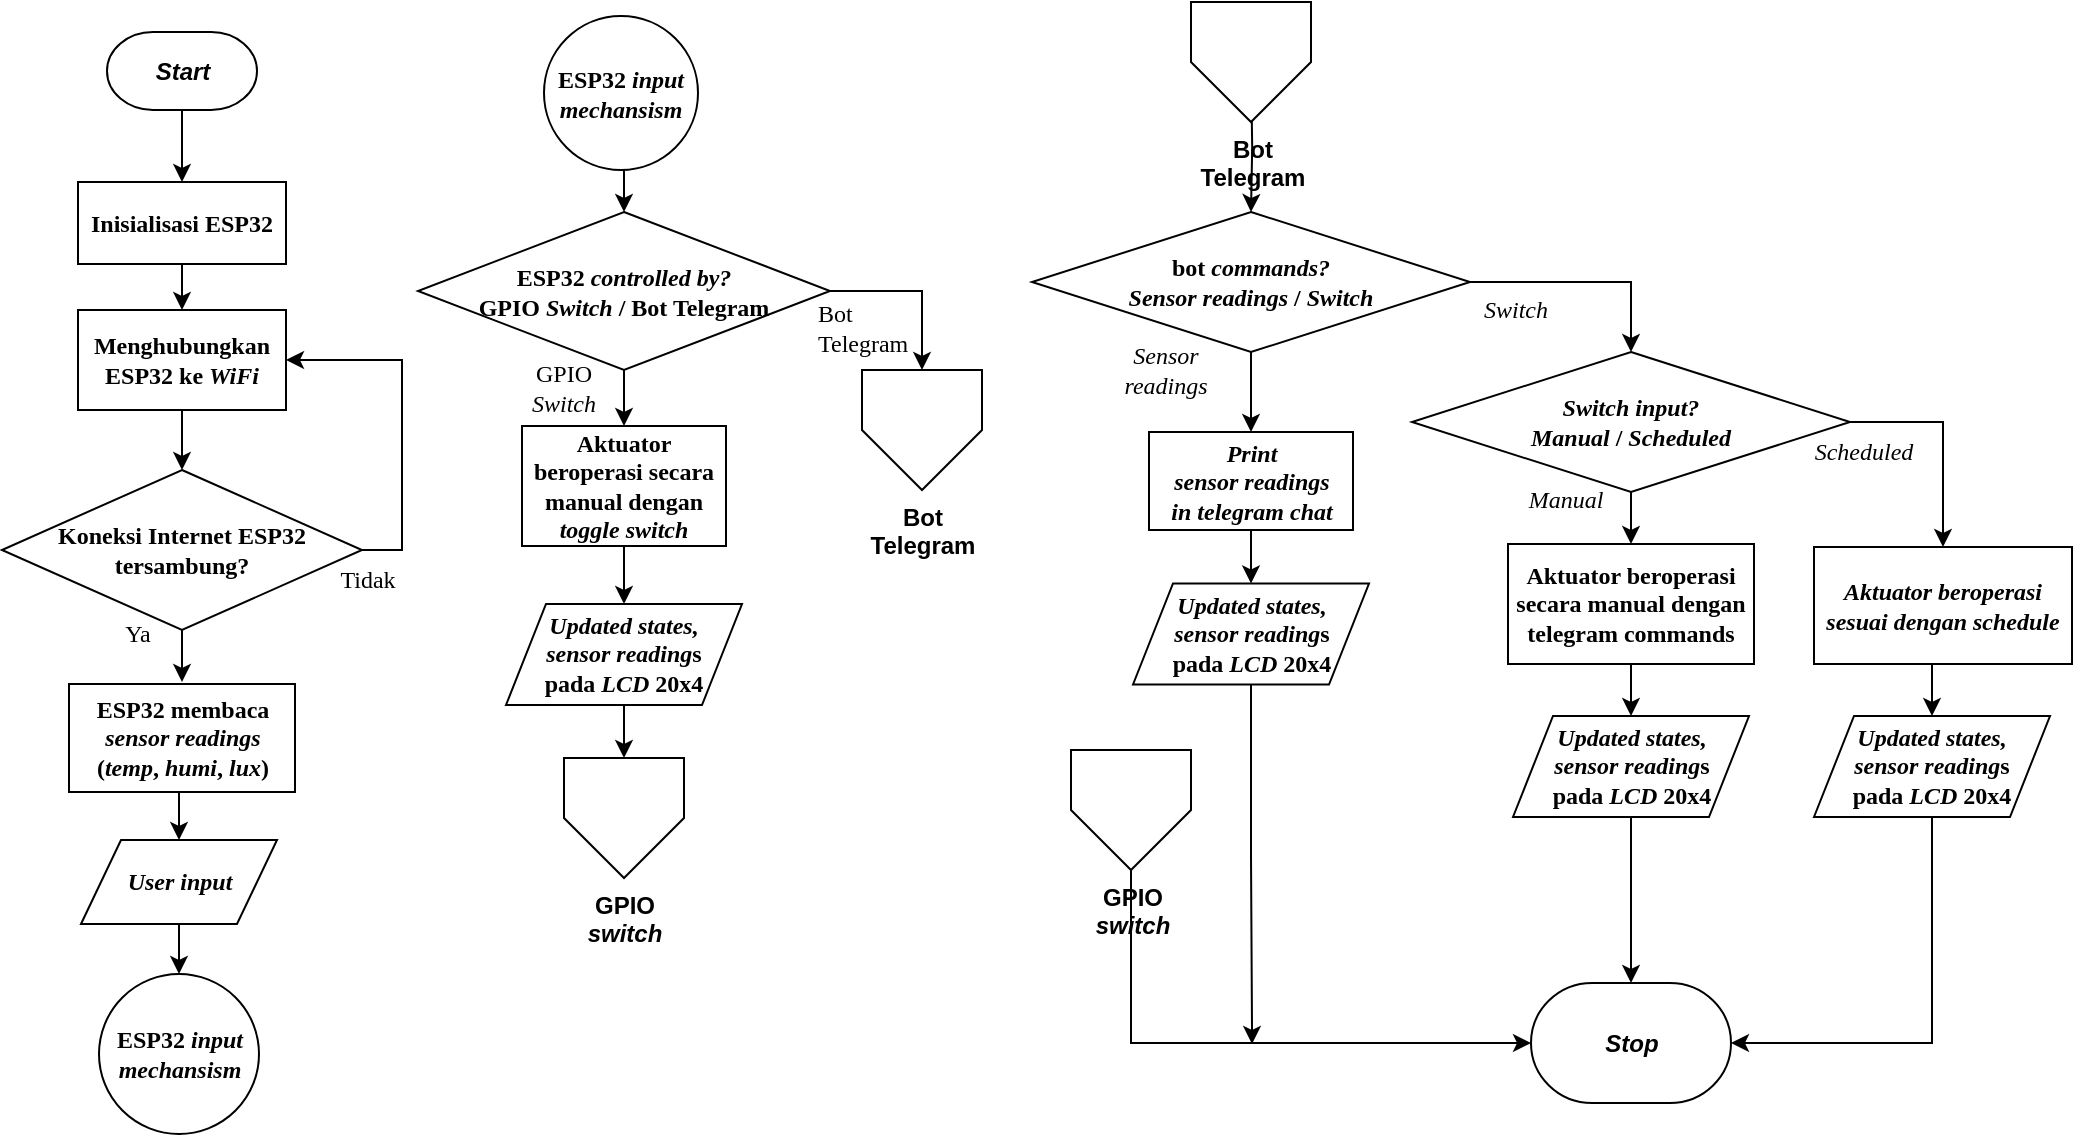 <mxfile version="21.1.5" type="device">
  <diagram id="wEyE0EljjdfhALlqWIyy" name="Halaman-1">
    <mxGraphModel dx="1105" dy="544" grid="0" gridSize="10" guides="1" tooltips="1" connect="1" arrows="1" fold="1" page="1" pageScale="1" pageWidth="1169" pageHeight="827" math="0" shadow="0">
      <root>
        <mxCell id="0" />
        <mxCell id="1" parent="0" />
        <mxCell id="iNC4TQKwrpO1AQcwmITD-32" style="edgeStyle=orthogonalEdgeStyle;rounded=0;orthogonalLoop=1;jettySize=auto;html=1;exitX=0.5;exitY=1;exitDx=0;exitDy=0;exitPerimeter=0;entryX=0.5;entryY=0;entryDx=0;entryDy=0;fontFamily=Times New Roman;" parent="1" source="iNC4TQKwrpO1AQcwmITD-3" target="iNC4TQKwrpO1AQcwmITD-4" edge="1">
          <mxGeometry relative="1" as="geometry" />
        </mxCell>
        <mxCell id="iNC4TQKwrpO1AQcwmITD-3" value="&lt;i&gt;&lt;b&gt;Start&lt;/b&gt;&lt;/i&gt;" style="strokeWidth=1;html=1;shape=mxgraph.flowchart.terminator;whiteSpace=wrap;" parent="1" vertex="1">
          <mxGeometry x="62.5" y="21" width="75" height="39" as="geometry" />
        </mxCell>
        <mxCell id="iNC4TQKwrpO1AQcwmITD-33" style="edgeStyle=orthogonalEdgeStyle;rounded=0;orthogonalLoop=1;jettySize=auto;html=1;exitX=0.5;exitY=1;exitDx=0;exitDy=0;entryX=0.5;entryY=0;entryDx=0;entryDy=0;fontFamily=Times New Roman;" parent="1" source="iNC4TQKwrpO1AQcwmITD-4" target="iNC4TQKwrpO1AQcwmITD-6" edge="1">
          <mxGeometry relative="1" as="geometry" />
        </mxCell>
        <mxCell id="iNC4TQKwrpO1AQcwmITD-4" value="&lt;b&gt;&lt;font face=&quot;Times New Roman&quot;&gt;Inisialisasi ESP32&lt;/font&gt;&lt;/b&gt;" style="rounded=0;whiteSpace=wrap;html=1;" parent="1" vertex="1">
          <mxGeometry x="48" y="96" width="104" height="41" as="geometry" />
        </mxCell>
        <mxCell id="iNC4TQKwrpO1AQcwmITD-34" style="edgeStyle=orthogonalEdgeStyle;rounded=0;orthogonalLoop=1;jettySize=auto;html=1;exitX=0.5;exitY=1;exitDx=0;exitDy=0;entryX=0.5;entryY=0;entryDx=0;entryDy=0;entryPerimeter=0;fontFamily=Times New Roman;" parent="1" source="iNC4TQKwrpO1AQcwmITD-6" target="iNC4TQKwrpO1AQcwmITD-8" edge="1">
          <mxGeometry relative="1" as="geometry" />
        </mxCell>
        <mxCell id="iNC4TQKwrpO1AQcwmITD-6" value="&lt;b&gt;&lt;font face=&quot;Times New Roman&quot;&gt;Menghubungkan ESP32 ke &lt;i&gt;WiFi&lt;/i&gt;&lt;br&gt;&lt;/font&gt;&lt;/b&gt;" style="rounded=0;whiteSpace=wrap;html=1;" parent="1" vertex="1">
          <mxGeometry x="48" y="160" width="104" height="50" as="geometry" />
        </mxCell>
        <mxCell id="iNC4TQKwrpO1AQcwmITD-30" style="edgeStyle=orthogonalEdgeStyle;rounded=0;orthogonalLoop=1;jettySize=auto;html=1;exitX=0.5;exitY=1;exitDx=0;exitDy=0;fontFamily=Times New Roman;entryX=0.5;entryY=0;entryDx=0;entryDy=0;" parent="1" source="iNC4TQKwrpO1AQcwmITD-7" target="HlXd1qT1jkH5dcbXWJ3G-3" edge="1">
          <mxGeometry relative="1" as="geometry">
            <mxPoint x="103.5" y="452" as="targetPoint" />
          </mxGeometry>
        </mxCell>
        <mxCell id="iNC4TQKwrpO1AQcwmITD-7" value="&lt;font face=&quot;Times New Roman&quot;&gt;&lt;b&gt;ESP32 membaca&lt;br&gt;&lt;i&gt;sensor readings&lt;br&gt;&lt;/i&gt;(&lt;i&gt;temp&lt;/i&gt;, &lt;i&gt;humi&lt;/i&gt;, &lt;i&gt;lux&lt;/i&gt;)&lt;br&gt;&lt;/b&gt;&lt;/font&gt;" style="rounded=0;whiteSpace=wrap;html=1;" parent="1" vertex="1">
          <mxGeometry x="43.5" y="347" width="113" height="54" as="geometry" />
        </mxCell>
        <mxCell id="iNC4TQKwrpO1AQcwmITD-36" style="edgeStyle=orthogonalEdgeStyle;rounded=0;orthogonalLoop=1;jettySize=auto;html=1;exitX=1;exitY=0.5;exitDx=0;exitDy=0;exitPerimeter=0;entryX=1;entryY=0.5;entryDx=0;entryDy=0;fontFamily=Times New Roman;" parent="1" source="iNC4TQKwrpO1AQcwmITD-8" target="iNC4TQKwrpO1AQcwmITD-6" edge="1">
          <mxGeometry relative="1" as="geometry" />
        </mxCell>
        <mxCell id="iNC4TQKwrpO1AQcwmITD-58" style="edgeStyle=orthogonalEdgeStyle;rounded=0;orthogonalLoop=1;jettySize=auto;html=1;exitX=0.5;exitY=1;exitDx=0;exitDy=0;exitPerimeter=0;fontFamily=Times New Roman;entryX=0.5;entryY=0;entryDx=0;entryDy=0;" parent="1" source="iNC4TQKwrpO1AQcwmITD-8" edge="1">
          <mxGeometry relative="1" as="geometry">
            <mxPoint x="100.0" y="346" as="targetPoint" />
          </mxGeometry>
        </mxCell>
        <mxCell id="iNC4TQKwrpO1AQcwmITD-8" value="&lt;b&gt;&lt;font face=&quot;Times New Roman&quot;&gt;Koneksi Internet ESP32 tersambung?&lt;/font&gt;&lt;/b&gt;" style="strokeWidth=1;html=1;shape=mxgraph.flowchart.decision;whiteSpace=wrap;" parent="1" vertex="1">
          <mxGeometry x="10" y="240" width="180" height="80" as="geometry" />
        </mxCell>
        <mxCell id="iNC4TQKwrpO1AQcwmITD-31" style="edgeStyle=orthogonalEdgeStyle;rounded=0;orthogonalLoop=1;jettySize=auto;html=1;exitX=0.5;exitY=1;exitDx=0;exitDy=0;exitPerimeter=0;entryX=0.5;entryY=0;entryDx=0;entryDy=0;fontFamily=Times New Roman;" parent="1" source="iNC4TQKwrpO1AQcwmITD-12" target="iNC4TQKwrpO1AQcwmITD-24" edge="1">
          <mxGeometry relative="1" as="geometry" />
        </mxCell>
        <mxCell id="iNC4TQKwrpO1AQcwmITD-94" style="edgeStyle=orthogonalEdgeStyle;rounded=0;orthogonalLoop=1;jettySize=auto;html=1;exitX=1;exitY=0.5;exitDx=0;exitDy=0;exitPerimeter=0;fontFamily=Times New Roman;entryX=0.5;entryY=0;entryDx=0;entryDy=0;" parent="1" source="iNC4TQKwrpO1AQcwmITD-12" target="HlXd1qT1jkH5dcbXWJ3G-53" edge="1">
          <mxGeometry relative="1" as="geometry">
            <mxPoint x="467.5" y="190" as="targetPoint" />
          </mxGeometry>
        </mxCell>
        <mxCell id="iNC4TQKwrpO1AQcwmITD-12" value="&lt;div&gt;&lt;b&gt;&lt;font face=&quot;Times New Roman&quot;&gt;ESP32&lt;/font&gt;&lt;/b&gt;&lt;b&gt;&lt;font face=&quot;Times New Roman&quot;&gt; &lt;/font&gt;&lt;/b&gt;&lt;i&gt;&lt;b&gt;&lt;font face=&quot;Times New Roman&quot;&gt;controlled &lt;/font&gt;&lt;/b&gt;&lt;b&gt;&lt;font face=&quot;Times New Roman&quot;&gt;by?&lt;/font&gt;&lt;/b&gt;&lt;/i&gt;&lt;/div&gt;&lt;div&gt;&lt;b&gt;&lt;font face=&quot;Times New Roman&quot;&gt;GPIO &lt;i&gt;Switch&lt;/i&gt; / Bot Telegram&lt;br&gt;&lt;/font&gt;&lt;/b&gt;&lt;/div&gt;" style="strokeWidth=1;html=1;shape=mxgraph.flowchart.decision;whiteSpace=wrap;" parent="1" vertex="1">
          <mxGeometry x="218" y="111" width="206" height="79" as="geometry" />
        </mxCell>
        <mxCell id="HlXd1qT1jkH5dcbXWJ3G-16" style="edgeStyle=orthogonalEdgeStyle;rounded=0;orthogonalLoop=1;jettySize=auto;html=1;entryX=0.5;entryY=0;entryDx=0;entryDy=0;" parent="1" source="iNC4TQKwrpO1AQcwmITD-13" target="GGrTqqdoMvf6s02qWDhr-1" edge="1">
          <mxGeometry relative="1" as="geometry" />
        </mxCell>
        <mxCell id="iNC4TQKwrpO1AQcwmITD-13" value="&lt;div&gt;&lt;b&gt;&lt;font face=&quot;Times New Roman&quot;&gt;bot &lt;/font&gt;&lt;/b&gt;&lt;i&gt;&lt;b&gt;&lt;font face=&quot;Times New Roman&quot;&gt;commands?&lt;/font&gt;&lt;/b&gt;&lt;/i&gt;&lt;/div&gt;&lt;div&gt;&lt;b&gt;&lt;font face=&quot;Times New Roman&quot;&gt;&lt;i&gt;Sensor readings&lt;/i&gt; / &lt;i&gt;Switch&lt;/i&gt; &lt;br&gt;&lt;/font&gt;&lt;/b&gt;&lt;/div&gt;" style="strokeWidth=1;html=1;shape=mxgraph.flowchart.decision;whiteSpace=wrap;" parent="1" vertex="1">
          <mxGeometry x="525" y="111" width="219" height="70" as="geometry" />
        </mxCell>
        <mxCell id="iNC4TQKwrpO1AQcwmITD-19" value="&lt;i&gt;&lt;b&gt;Stop&lt;/b&gt;&lt;/i&gt;" style="strokeWidth=1;html=1;shape=mxgraph.flowchart.terminator;whiteSpace=wrap;" parent="1" vertex="1">
          <mxGeometry x="774.5" y="496.5" width="100" height="60" as="geometry" />
        </mxCell>
        <mxCell id="iNC4TQKwrpO1AQcwmITD-39" style="edgeStyle=orthogonalEdgeStyle;rounded=0;orthogonalLoop=1;jettySize=auto;html=1;exitX=0.5;exitY=1;exitDx=0;exitDy=0;entryX=0.5;entryY=0;entryDx=0;entryDy=0;fontFamily=Times New Roman;" parent="1" source="iNC4TQKwrpO1AQcwmITD-24" target="iNC4TQKwrpO1AQcwmITD-25" edge="1">
          <mxGeometry relative="1" as="geometry" />
        </mxCell>
        <mxCell id="iNC4TQKwrpO1AQcwmITD-24" value="&lt;font face=&quot;Times New Roman&quot;&gt;&lt;b&gt;Aktuator beroperasi secara manual dengan &lt;i&gt;toggle switch&lt;br&gt;&lt;/i&gt;&lt;/b&gt;&lt;/font&gt;" style="rounded=0;whiteSpace=wrap;html=1;" parent="1" vertex="1">
          <mxGeometry x="270" y="218" width="102" height="60" as="geometry" />
        </mxCell>
        <mxCell id="iNC4TQKwrpO1AQcwmITD-40" style="edgeStyle=orthogonalEdgeStyle;rounded=0;orthogonalLoop=1;jettySize=auto;html=1;exitX=0.5;exitY=1;exitDx=0;exitDy=0;entryX=0.5;entryY=0;entryDx=0;entryDy=0;fontFamily=Times New Roman;" parent="1" source="iNC4TQKwrpO1AQcwmITD-25" target="HlXd1qT1jkH5dcbXWJ3G-55" edge="1">
          <mxGeometry relative="1" as="geometry">
            <mxPoint x="321" y="391.5" as="targetPoint" />
          </mxGeometry>
        </mxCell>
        <mxCell id="iNC4TQKwrpO1AQcwmITD-25" value="&lt;div&gt;&lt;b&gt;&lt;font face=&quot;Times New Roman&quot;&gt;&lt;i&gt;Updated states, &lt;br&gt;sensor reading&lt;/i&gt;s&lt;br&gt; pada &lt;i&gt;LCD&lt;/i&gt; 20x4&lt;br&gt;&lt;/font&gt;&lt;/b&gt;&lt;/div&gt;&lt;b&gt;&lt;font face=&quot;Times New Roman&quot;&gt;&lt;/font&gt;&lt;/b&gt;" style="shape=parallelogram;perimeter=parallelogramPerimeter;whiteSpace=wrap;html=1;fixedSize=1;shadow=0;rounded=0;sketch=0;gradientColor=none;strokeWidth=1;" parent="1" vertex="1">
          <mxGeometry x="262" y="307" width="118" height="50.5" as="geometry" />
        </mxCell>
        <mxCell id="iNC4TQKwrpO1AQcwmITD-50" style="edgeStyle=orthogonalEdgeStyle;rounded=0;orthogonalLoop=1;jettySize=auto;html=1;exitX=0.5;exitY=1;exitDx=0;exitDy=0;fontFamily=Times New Roman;entryX=0;entryY=0.5;entryDx=0;entryDy=0;entryPerimeter=0;" parent="1" source="HlXd1qT1jkH5dcbXWJ3G-56" target="iNC4TQKwrpO1AQcwmITD-19" edge="1">
          <mxGeometry relative="1" as="geometry">
            <mxPoint x="563.5" y="466.5" as="sourcePoint" />
          </mxGeometry>
        </mxCell>
        <mxCell id="iNC4TQKwrpO1AQcwmITD-60" value="Ya" style="text;html=1;strokeColor=none;fillColor=none;align=center;verticalAlign=middle;whiteSpace=wrap;rounded=0;shadow=0;sketch=0;strokeWidth=1;fontFamily=Times New Roman;" parent="1" vertex="1">
          <mxGeometry x="48" y="307" width="60" height="30" as="geometry" />
        </mxCell>
        <mxCell id="iNC4TQKwrpO1AQcwmITD-66" value="GPIO &lt;i&gt;Switch&lt;/i&gt;" style="text;html=1;strokeColor=none;fillColor=none;align=center;verticalAlign=middle;whiteSpace=wrap;rounded=0;shadow=0;sketch=0;strokeWidth=1;fontFamily=Times New Roman;" parent="1" vertex="1">
          <mxGeometry x="261" y="183.5" width="60" height="30" as="geometry" />
        </mxCell>
        <mxCell id="iNC4TQKwrpO1AQcwmITD-68" value="&lt;div align=&quot;left&quot;&gt;Bot Telegram&lt;br&gt;&lt;/div&gt;" style="text;html=1;strokeColor=none;fillColor=none;align=center;verticalAlign=middle;whiteSpace=wrap;rounded=0;shadow=0;sketch=0;strokeWidth=1;fontFamily=Times New Roman;" parent="1" vertex="1">
          <mxGeometry x="417" y="153.5" width="60" height="30" as="geometry" />
        </mxCell>
        <mxCell id="iNC4TQKwrpO1AQcwmITD-90" value="Tidak" style="text;html=1;strokeColor=none;fillColor=none;align=center;verticalAlign=middle;whiteSpace=wrap;rounded=0;shadow=0;sketch=0;strokeWidth=1;fontFamily=Times New Roman;" parent="1" vertex="1">
          <mxGeometry x="163" y="280" width="60" height="30" as="geometry" />
        </mxCell>
        <mxCell id="HlXd1qT1jkH5dcbXWJ3G-3" value="&lt;i&gt;&lt;font face=&quot;Times New Roman&quot;&gt;&lt;b&gt;User input&lt;br&gt;&lt;/b&gt;&lt;/font&gt;&lt;/i&gt;" style="shape=parallelogram;perimeter=parallelogramPerimeter;whiteSpace=wrap;html=1;fixedSize=1;shadow=0;rounded=0;sketch=0;gradientColor=none;strokeWidth=1;" parent="1" vertex="1">
          <mxGeometry x="49.5" y="425" width="98" height="42" as="geometry" />
        </mxCell>
        <mxCell id="HlXd1qT1jkH5dcbXWJ3G-7" style="edgeStyle=orthogonalEdgeStyle;rounded=0;orthogonalLoop=1;jettySize=auto;html=1;exitX=0.5;exitY=1;exitDx=0;exitDy=0;fontFamily=Times New Roman;entryX=0.5;entryY=0;entryDx=0;entryDy=0;" parent="1" source="HlXd1qT1jkH5dcbXWJ3G-3" target="HlXd1qT1jkH5dcbXWJ3G-9" edge="1">
          <mxGeometry relative="1" as="geometry">
            <mxPoint x="97.5" y="501" as="sourcePoint" />
            <mxPoint x="99" y="539" as="targetPoint" />
          </mxGeometry>
        </mxCell>
        <mxCell id="HlXd1qT1jkH5dcbXWJ3G-9" value="&lt;b&gt;&lt;font face=&quot;Times New Roman&quot;&gt;ESP32 &lt;i&gt;input mechansism&lt;br&gt;&lt;/i&gt;&lt;/font&gt;&lt;/b&gt;" style="ellipse;whiteSpace=wrap;html=1;aspect=fixed;" parent="1" vertex="1">
          <mxGeometry x="58.5" y="492" width="80" height="80" as="geometry" />
        </mxCell>
        <mxCell id="HlXd1qT1jkH5dcbXWJ3G-10" value="&lt;b&gt;&lt;font face=&quot;Times New Roman&quot;&gt;ESP32 &lt;i&gt;input mechansism&lt;br&gt;&lt;/i&gt;&lt;/font&gt;&lt;/b&gt;" style="ellipse;whiteSpace=wrap;html=1;aspect=fixed;" parent="1" vertex="1">
          <mxGeometry x="281" y="13" width="77" height="77" as="geometry" />
        </mxCell>
        <mxCell id="HlXd1qT1jkH5dcbXWJ3G-12" style="edgeStyle=orthogonalEdgeStyle;rounded=0;orthogonalLoop=1;jettySize=auto;html=1;exitX=0.5;exitY=1;exitDx=0;exitDy=0;entryX=0.5;entryY=0;entryDx=0;entryDy=0;fontFamily=Times New Roman;entryPerimeter=0;" parent="1" source="HlXd1qT1jkH5dcbXWJ3G-10" target="iNC4TQKwrpO1AQcwmITD-12" edge="1">
          <mxGeometry relative="1" as="geometry">
            <mxPoint x="331" y="49.5" as="sourcePoint" />
            <mxPoint x="331" y="103.5" as="targetPoint" />
          </mxGeometry>
        </mxCell>
        <mxCell id="HlXd1qT1jkH5dcbXWJ3G-17" style="edgeStyle=orthogonalEdgeStyle;rounded=0;orthogonalLoop=1;jettySize=auto;html=1;exitX=0.502;exitY=1.055;exitDx=0;exitDy=0;entryX=0.5;entryY=0;entryDx=0;entryDy=0;fontFamily=Times New Roman;entryPerimeter=0;exitPerimeter=0;" parent="1" target="iNC4TQKwrpO1AQcwmITD-13" edge="1">
          <mxGeometry relative="1" as="geometry">
            <mxPoint x="634.62" y="45.3" as="sourcePoint" />
            <mxPoint x="644.5" y="187.5" as="targetPoint" />
          </mxGeometry>
        </mxCell>
        <mxCell id="HlXd1qT1jkH5dcbXWJ3G-23" value="&lt;font face=&quot;Times New Roman&quot;&gt;&lt;i&gt;Sensor readings&lt;/i&gt;&lt;/font&gt;" style="text;html=1;strokeColor=none;fillColor=none;align=center;verticalAlign=middle;whiteSpace=wrap;rounded=0;shadow=0;sketch=0;strokeWidth=1;fontFamily=Times New Roman;" parent="1" vertex="1">
          <mxGeometry x="562" y="175" width="60" height="30" as="geometry" />
        </mxCell>
        <mxCell id="HlXd1qT1jkH5dcbXWJ3G-24" value="&lt;div&gt;&lt;i&gt;&lt;b&gt;&lt;font face=&quot;Times New Roman&quot;&gt;Switch input?&lt;/font&gt;&lt;/b&gt;&lt;/i&gt;&lt;/div&gt;&lt;div&gt;&lt;b&gt;&lt;font face=&quot;Times New Roman&quot;&gt;&lt;i&gt;Manual&lt;/i&gt; / &lt;i&gt;Scheduled&lt;/i&gt; &lt;br&gt;&lt;/font&gt;&lt;/b&gt;&lt;/div&gt;" style="strokeWidth=1;html=1;shape=mxgraph.flowchart.decision;whiteSpace=wrap;" parent="1" vertex="1">
          <mxGeometry x="715" y="181" width="219" height="70" as="geometry" />
        </mxCell>
        <mxCell id="HlXd1qT1jkH5dcbXWJ3G-25" style="edgeStyle=orthogonalEdgeStyle;rounded=0;orthogonalLoop=1;jettySize=auto;html=1;exitX=1;exitY=0.5;exitDx=0;exitDy=0;exitPerimeter=0;" parent="1" source="iNC4TQKwrpO1AQcwmITD-13" target="HlXd1qT1jkH5dcbXWJ3G-24" edge="1">
          <mxGeometry relative="1" as="geometry">
            <mxPoint x="644.5" y="191" as="sourcePoint" />
            <mxPoint x="644.5" y="233" as="targetPoint" />
          </mxGeometry>
        </mxCell>
        <mxCell id="HlXd1qT1jkH5dcbXWJ3G-26" value="&lt;i&gt;Switch&lt;/i&gt;" style="text;html=1;strokeColor=none;fillColor=none;align=center;verticalAlign=middle;whiteSpace=wrap;rounded=0;shadow=0;sketch=0;strokeWidth=1;fontFamily=Times New Roman;" parent="1" vertex="1">
          <mxGeometry x="737" y="145" width="60" height="30" as="geometry" />
        </mxCell>
        <mxCell id="HlXd1qT1jkH5dcbXWJ3G-52" style="edgeStyle=orthogonalEdgeStyle;rounded=0;orthogonalLoop=1;jettySize=auto;html=1;" parent="1" source="HlXd1qT1jkH5dcbXWJ3G-28" edge="1">
          <mxGeometry relative="1" as="geometry">
            <mxPoint x="635" y="527" as="targetPoint" />
            <Array as="points">
              <mxPoint x="635" y="433" />
              <mxPoint x="635" y="433" />
              <mxPoint x="635" y="519" />
            </Array>
          </mxGeometry>
        </mxCell>
        <mxCell id="HlXd1qT1jkH5dcbXWJ3G-28" value="&lt;div&gt;&lt;b&gt;&lt;font face=&quot;Times New Roman&quot;&gt;&lt;i&gt;Updated states, &lt;br&gt;sensor reading&lt;/i&gt;s&lt;br&gt; pada &lt;i&gt;LCD&lt;/i&gt; 20x4&lt;br&gt;&lt;/font&gt;&lt;/b&gt;&lt;/div&gt;&lt;b&gt;&lt;font face=&quot;Times New Roman&quot;&gt;&lt;/font&gt;&lt;/b&gt;" style="shape=parallelogram;perimeter=parallelogramPerimeter;whiteSpace=wrap;html=1;fixedSize=1;shadow=0;rounded=0;sketch=0;gradientColor=none;strokeWidth=1;" parent="1" vertex="1">
          <mxGeometry x="575.5" y="296.75" width="118" height="50.5" as="geometry" />
        </mxCell>
        <mxCell id="HlXd1qT1jkH5dcbXWJ3G-32" style="edgeStyle=orthogonalEdgeStyle;rounded=0;orthogonalLoop=1;jettySize=auto;html=1;entryX=0.5;entryY=0;entryDx=0;entryDy=0;fontFamily=Times New Roman;exitX=0.5;exitY=1;exitDx=0;exitDy=0;" parent="1" source="GGrTqqdoMvf6s02qWDhr-1" target="HlXd1qT1jkH5dcbXWJ3G-28" edge="1">
          <mxGeometry relative="1" as="geometry">
            <mxPoint x="554.5" y="326" as="sourcePoint" />
            <mxPoint x="394.5" y="376" as="targetPoint" />
          </mxGeometry>
        </mxCell>
        <mxCell id="HlXd1qT1jkH5dcbXWJ3G-35" style="edgeStyle=orthogonalEdgeStyle;rounded=0;orthogonalLoop=1;jettySize=auto;html=1;entryX=0.5;entryY=0;entryDx=0;entryDy=0;fontFamily=Times New Roman;exitX=0.5;exitY=1;exitDx=0;exitDy=0;exitPerimeter=0;" parent="1" source="HlXd1qT1jkH5dcbXWJ3G-24" target="GGrTqqdoMvf6s02qWDhr-3" edge="1">
          <mxGeometry relative="1" as="geometry">
            <mxPoint x="644.5" y="279" as="sourcePoint" />
            <mxPoint x="644.5" y="306.75" as="targetPoint" />
          </mxGeometry>
        </mxCell>
        <mxCell id="HlXd1qT1jkH5dcbXWJ3G-36" value="&lt;font face=&quot;Times New Roman&quot;&gt;&lt;b&gt;&lt;i&gt;Aktuator beroperasi sesuai dengan schedule&lt;/i&gt;&lt;br&gt;&lt;/b&gt;&lt;/font&gt;" style="rounded=0;whiteSpace=wrap;html=1;" parent="1" vertex="1">
          <mxGeometry x="916" y="278.5" width="129" height="58.5" as="geometry" />
        </mxCell>
        <mxCell id="HlXd1qT1jkH5dcbXWJ3G-37" value="&lt;font face=&quot;Times New Roman&quot;&gt;&lt;i&gt;Manual&lt;/i&gt; &lt;/font&gt;" style="text;html=1;strokeColor=none;fillColor=none;align=center;verticalAlign=middle;whiteSpace=wrap;rounded=0;shadow=0;sketch=0;strokeWidth=1;fontFamily=Times New Roman;" parent="1" vertex="1">
          <mxGeometry x="761.5" y="240" width="60" height="30" as="geometry" />
        </mxCell>
        <mxCell id="HlXd1qT1jkH5dcbXWJ3G-38" value="&lt;font face=&quot;Times New Roman&quot;&gt;&lt;i&gt;Scheduled&lt;/i&gt; &lt;/font&gt;" style="text;html=1;strokeColor=none;fillColor=none;align=center;verticalAlign=middle;whiteSpace=wrap;rounded=0;shadow=0;sketch=0;strokeWidth=1;fontFamily=Times New Roman;" parent="1" vertex="1">
          <mxGeometry x="911" y="216" width="60" height="30" as="geometry" />
        </mxCell>
        <mxCell id="HlXd1qT1jkH5dcbXWJ3G-39" style="edgeStyle=orthogonalEdgeStyle;rounded=0;orthogonalLoop=1;jettySize=auto;html=1;exitX=1;exitY=0.5;exitDx=0;exitDy=0;exitPerimeter=0;entryX=0.5;entryY=0;entryDx=0;entryDy=0;" parent="1" source="HlXd1qT1jkH5dcbXWJ3G-24" target="HlXd1qT1jkH5dcbXWJ3G-36" edge="1">
          <mxGeometry relative="1" as="geometry">
            <mxPoint x="955" y="210" as="sourcePoint" />
            <mxPoint x="1035.48" y="245" as="targetPoint" />
          </mxGeometry>
        </mxCell>
        <mxCell id="HlXd1qT1jkH5dcbXWJ3G-41" style="edgeStyle=orthogonalEdgeStyle;rounded=0;orthogonalLoop=1;jettySize=auto;html=1;exitX=0.5;exitY=1;exitDx=0;exitDy=0;entryX=0.5;entryY=0;entryDx=0;entryDy=0;fontFamily=Times New Roman;" parent="1" source="GGrTqqdoMvf6s02qWDhr-3" target="HlXd1qT1jkH5dcbXWJ3G-43" edge="1">
          <mxGeometry relative="1" as="geometry">
            <mxPoint x="810" y="340.5" as="sourcePoint" />
          </mxGeometry>
        </mxCell>
        <mxCell id="HlXd1qT1jkH5dcbXWJ3G-42" style="edgeStyle=orthogonalEdgeStyle;rounded=0;orthogonalLoop=1;jettySize=auto;html=1;exitX=0.5;exitY=1;exitDx=0;exitDy=0;entryX=0.5;entryY=0;entryDx=0;entryDy=0;fontFamily=Times New Roman;entryPerimeter=0;" parent="1" source="HlXd1qT1jkH5dcbXWJ3G-43" target="iNC4TQKwrpO1AQcwmITD-19" edge="1">
          <mxGeometry relative="1" as="geometry">
            <mxPoint x="794" y="448.5" as="targetPoint" />
          </mxGeometry>
        </mxCell>
        <mxCell id="HlXd1qT1jkH5dcbXWJ3G-43" value="&lt;div&gt;&lt;b&gt;&lt;font face=&quot;Times New Roman&quot;&gt;&lt;i&gt;Updated states, &lt;br&gt;sensor reading&lt;/i&gt;s&lt;br&gt; pada &lt;i&gt;LCD&lt;/i&gt; 20x4&lt;br&gt;&lt;/font&gt;&lt;/b&gt;&lt;/div&gt;&lt;b&gt;&lt;font face=&quot;Times New Roman&quot;&gt;&lt;/font&gt;&lt;/b&gt;" style="shape=parallelogram;perimeter=parallelogramPerimeter;whiteSpace=wrap;html=1;fixedSize=1;shadow=0;rounded=0;sketch=0;gradientColor=none;strokeWidth=1;" parent="1" vertex="1">
          <mxGeometry x="765.5" y="363" width="118" height="50.5" as="geometry" />
        </mxCell>
        <mxCell id="HlXd1qT1jkH5dcbXWJ3G-46" style="edgeStyle=orthogonalEdgeStyle;rounded=0;orthogonalLoop=1;jettySize=auto;html=1;exitX=0.5;exitY=1;exitDx=0;exitDy=0;entryX=0.5;entryY=0;entryDx=0;entryDy=0;fontFamily=Times New Roman;" parent="1" source="HlXd1qT1jkH5dcbXWJ3G-36" target="HlXd1qT1jkH5dcbXWJ3G-48" edge="1">
          <mxGeometry relative="1" as="geometry">
            <mxPoint x="980.5" y="366" as="sourcePoint" />
          </mxGeometry>
        </mxCell>
        <mxCell id="HlXd1qT1jkH5dcbXWJ3G-47" style="edgeStyle=orthogonalEdgeStyle;rounded=0;orthogonalLoop=1;jettySize=auto;html=1;exitX=0.5;exitY=1;exitDx=0;exitDy=0;entryX=1;entryY=0.5;entryDx=0;entryDy=0;fontFamily=Times New Roman;entryPerimeter=0;" parent="1" source="HlXd1qT1jkH5dcbXWJ3G-48" target="iNC4TQKwrpO1AQcwmITD-19" edge="1">
          <mxGeometry relative="1" as="geometry">
            <mxPoint x="975" y="389" as="sourcePoint" />
            <mxPoint x="944.5" y="478.12" as="targetPoint" />
          </mxGeometry>
        </mxCell>
        <mxCell id="HlXd1qT1jkH5dcbXWJ3G-48" value="&lt;div&gt;&lt;b&gt;&lt;font face=&quot;Times New Roman&quot;&gt;&lt;i&gt;Updated states, &lt;br&gt;sensor reading&lt;/i&gt;s&lt;br&gt; pada &lt;i&gt;LCD&lt;/i&gt; 20x4&lt;br&gt;&lt;/font&gt;&lt;/b&gt;&lt;/div&gt;&lt;b&gt;&lt;font face=&quot;Times New Roman&quot;&gt;&lt;/font&gt;&lt;/b&gt;" style="shape=parallelogram;perimeter=parallelogramPerimeter;whiteSpace=wrap;html=1;fixedSize=1;shadow=0;rounded=0;sketch=0;gradientColor=none;strokeWidth=1;" parent="1" vertex="1">
          <mxGeometry x="916" y="363" width="118" height="50.5" as="geometry" />
        </mxCell>
        <mxCell id="HlXd1qT1jkH5dcbXWJ3G-53" value="&lt;b&gt;Bot&lt;br&gt;Telegram&lt;br&gt;&lt;/b&gt;" style="verticalLabelPosition=bottom;verticalAlign=top;html=1;shape=offPageConnector;rounded=0;size=0.5;" parent="1" vertex="1">
          <mxGeometry x="440" y="190" width="60" height="60" as="geometry" />
        </mxCell>
        <mxCell id="HlXd1qT1jkH5dcbXWJ3G-54" value="&lt;b&gt;Bot&lt;br&gt;Telegram&lt;br&gt;&lt;/b&gt;" style="verticalLabelPosition=bottom;verticalAlign=top;html=1;shape=offPageConnector;rounded=0;size=0.5;" parent="1" vertex="1">
          <mxGeometry x="604.5" y="6" width="60" height="60" as="geometry" />
        </mxCell>
        <mxCell id="HlXd1qT1jkH5dcbXWJ3G-55" value="&lt;b&gt;GPIO &lt;i&gt;&lt;br&gt;switch&lt;/i&gt;&lt;br&gt;&lt;/b&gt;" style="verticalLabelPosition=bottom;verticalAlign=top;html=1;shape=offPageConnector;rounded=0;size=0.5;" parent="1" vertex="1">
          <mxGeometry x="291" y="384" width="60" height="60" as="geometry" />
        </mxCell>
        <mxCell id="HlXd1qT1jkH5dcbXWJ3G-56" value="&lt;b&gt;GPIO &lt;i&gt;&lt;br&gt;switch&lt;/i&gt;&lt;br&gt;&lt;/b&gt;" style="verticalLabelPosition=bottom;verticalAlign=top;html=1;shape=offPageConnector;rounded=0;size=0.5;" parent="1" vertex="1">
          <mxGeometry x="544.5" y="380" width="60" height="60" as="geometry" />
        </mxCell>
        <mxCell id="GGrTqqdoMvf6s02qWDhr-1" value="&lt;font style=&quot;font-size: 12px;&quot; face=&quot;Times New Roman&quot;&gt;&lt;i&gt;&lt;b&gt;Print&lt;br&gt;sensor readings &lt;br&gt;in telegram chat&lt;br&gt;&lt;/b&gt;&lt;/i&gt;&lt;/font&gt;" style="rounded=0;whiteSpace=wrap;html=1;" vertex="1" parent="1">
          <mxGeometry x="583.5" y="221" width="102" height="49" as="geometry" />
        </mxCell>
        <mxCell id="GGrTqqdoMvf6s02qWDhr-3" value="&lt;font face=&quot;Times New Roman&quot;&gt;&lt;b&gt;Aktuator beroperasi secara manual dengan telegram commands&lt;br&gt;&lt;/b&gt;&lt;/font&gt;" style="rounded=0;whiteSpace=wrap;html=1;" vertex="1" parent="1">
          <mxGeometry x="763" y="277" width="123" height="60" as="geometry" />
        </mxCell>
      </root>
    </mxGraphModel>
  </diagram>
</mxfile>
